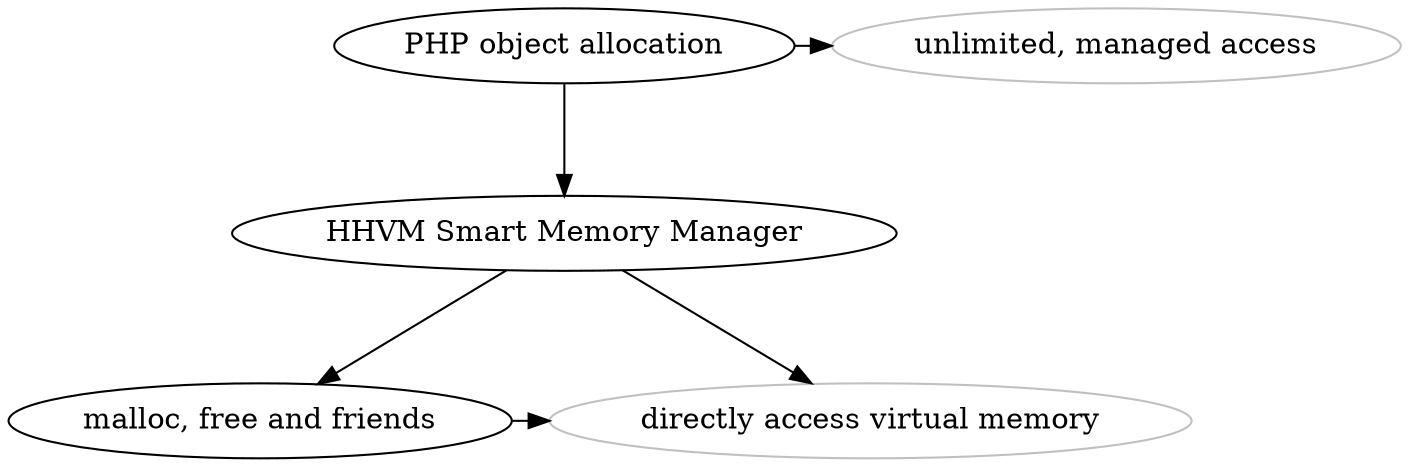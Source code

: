 digraph G {
    ranksep=0.75;
    {
        PHP [label="PHP object allocation"];
        SMM [label="HHVM Smart Memory Manager"];
        SYS [label="malloc, free and friends"];
        PHPv [label="unlimited, managed access"][color=gray];
        SYSv [label="directly access virtual memory"][color=gray];

        PHP -> SMM -> SYS;
        PHP -> PHPv;
        SMM -> SYSv;
        SYS -> SYSv;

        {rank=same; PHP, PHPv};
        {rank=same; SYS, SYSv};
    }
}